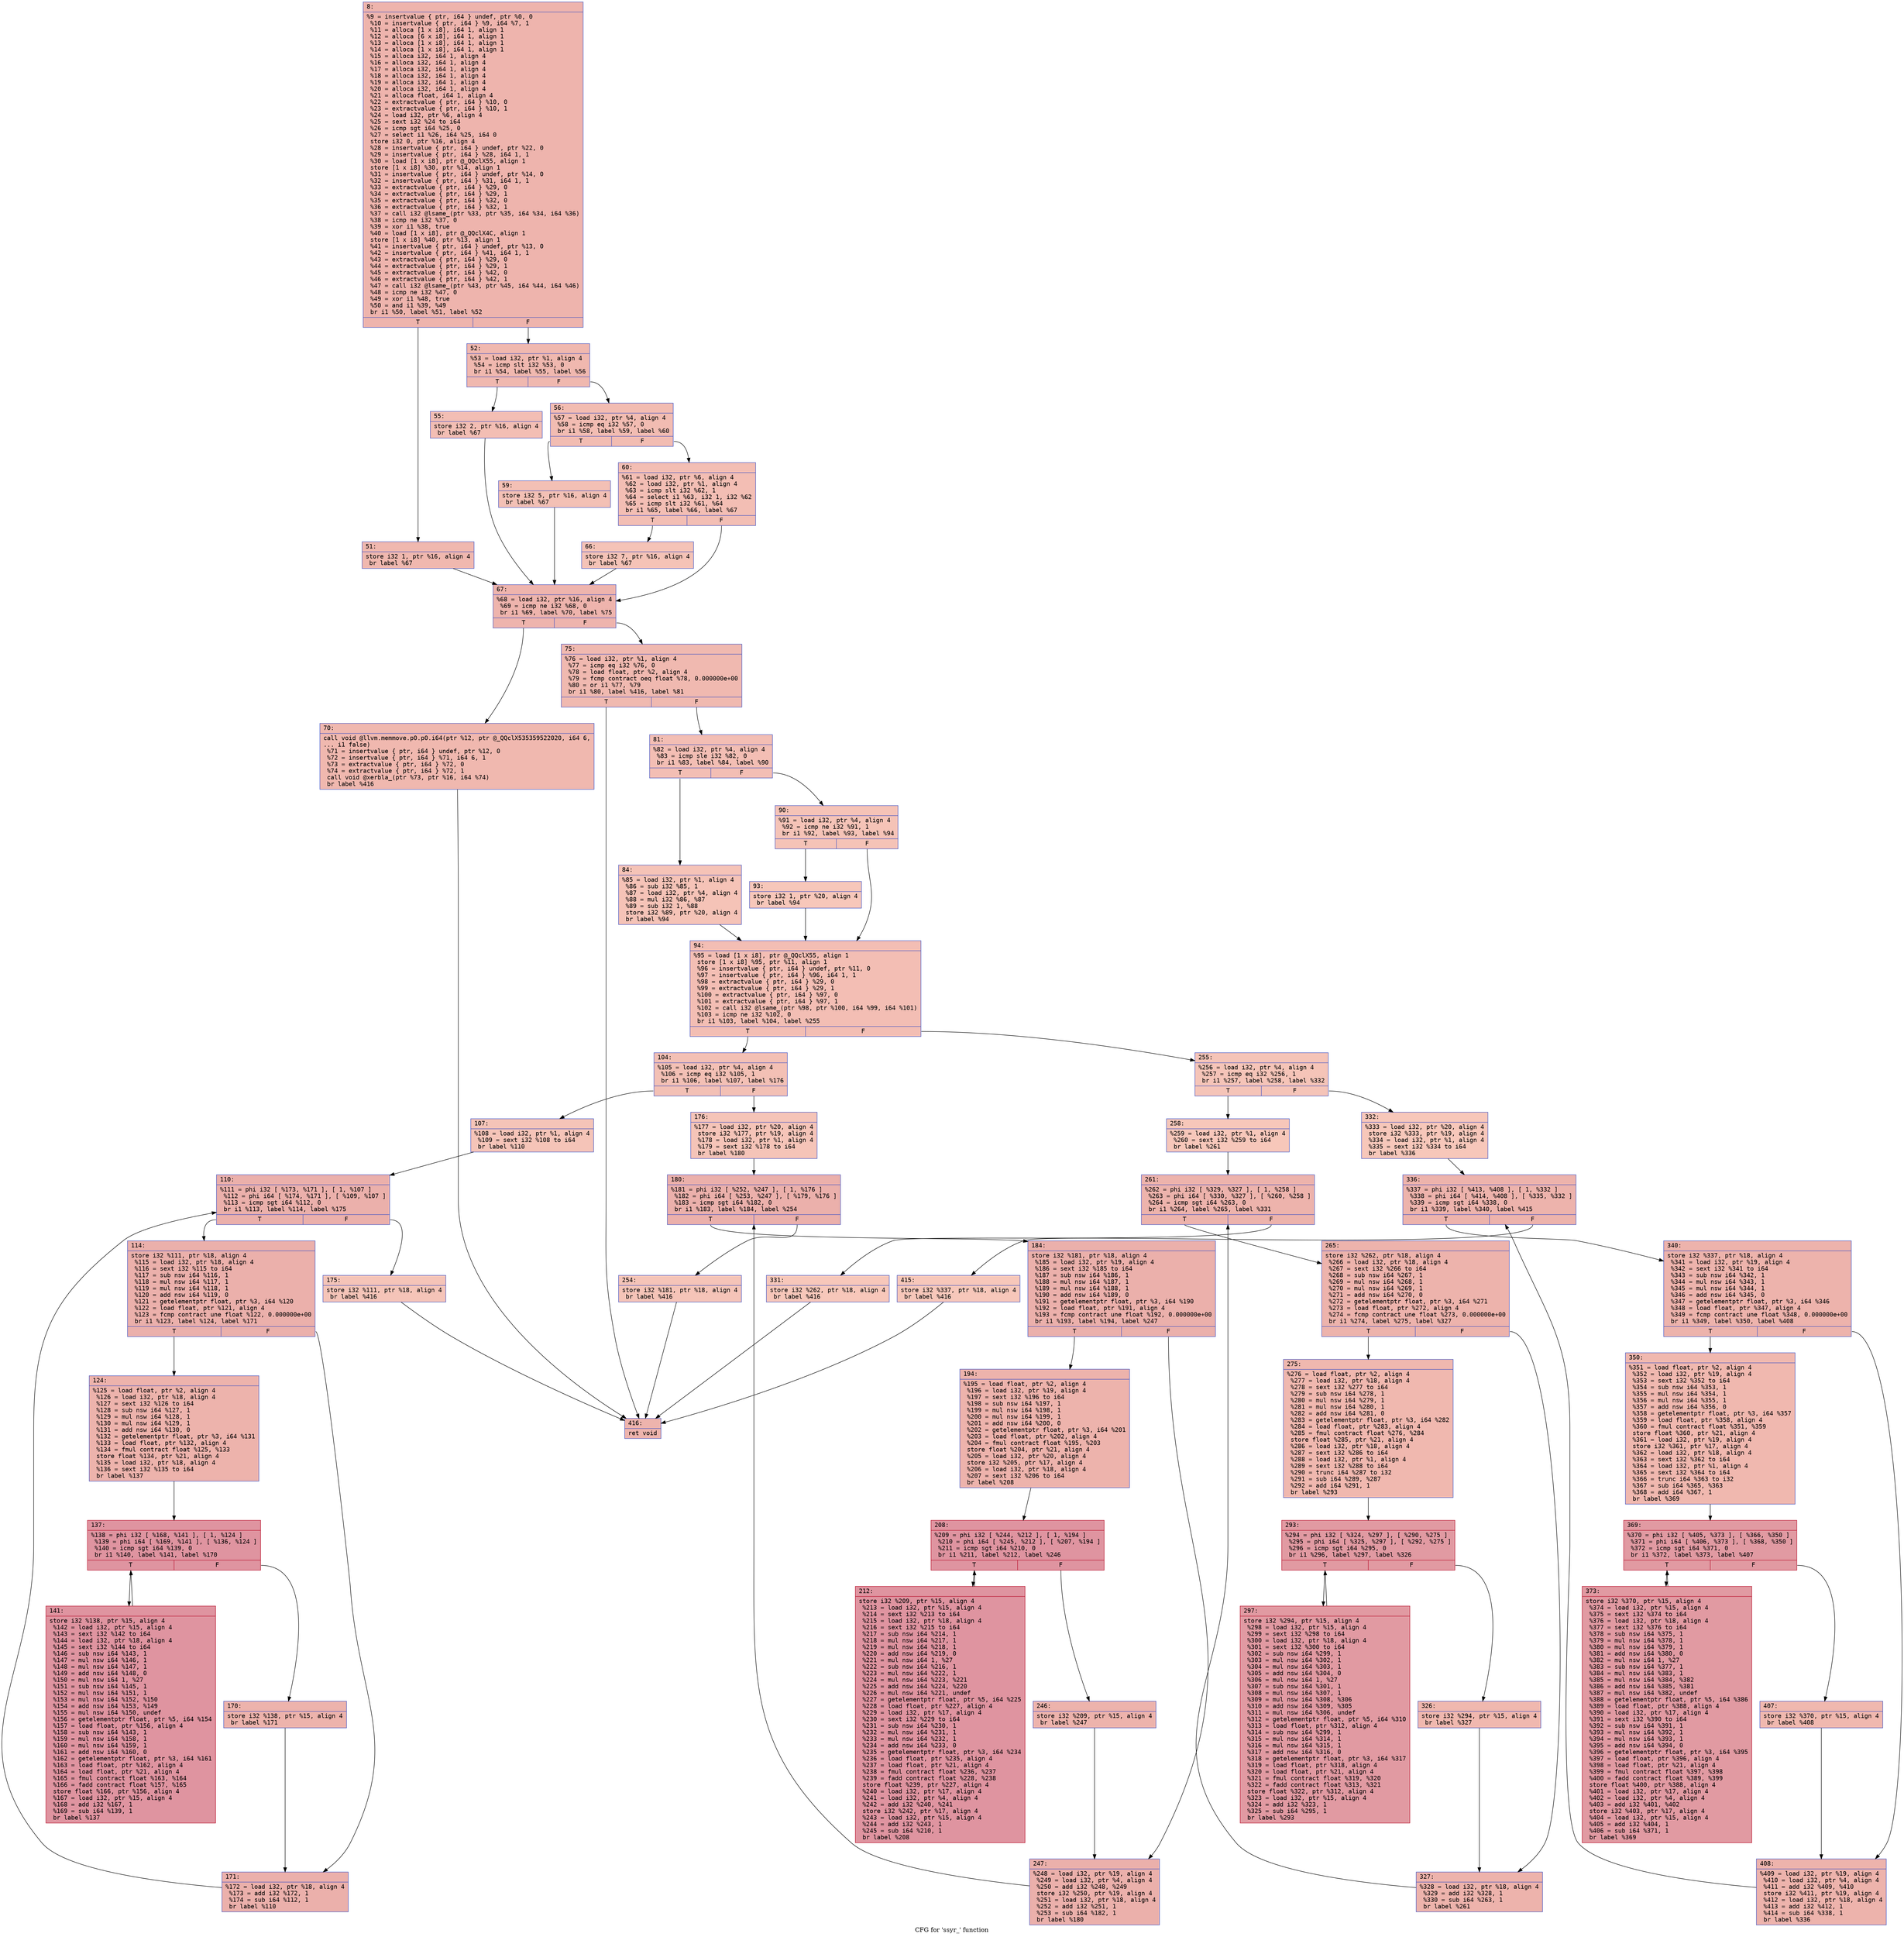 digraph "CFG for 'ssyr_' function" {
	label="CFG for 'ssyr_' function";

	Node0x55ee1057f390 [shape=record,color="#3d50c3ff", style=filled, fillcolor="#d8564670" fontname="Courier",label="{8:\l|  %9 = insertvalue \{ ptr, i64 \} undef, ptr %0, 0\l  %10 = insertvalue \{ ptr, i64 \} %9, i64 %7, 1\l  %11 = alloca [1 x i8], i64 1, align 1\l  %12 = alloca [6 x i8], i64 1, align 1\l  %13 = alloca [1 x i8], i64 1, align 1\l  %14 = alloca [1 x i8], i64 1, align 1\l  %15 = alloca i32, i64 1, align 4\l  %16 = alloca i32, i64 1, align 4\l  %17 = alloca i32, i64 1, align 4\l  %18 = alloca i32, i64 1, align 4\l  %19 = alloca i32, i64 1, align 4\l  %20 = alloca i32, i64 1, align 4\l  %21 = alloca float, i64 1, align 4\l  %22 = extractvalue \{ ptr, i64 \} %10, 0\l  %23 = extractvalue \{ ptr, i64 \} %10, 1\l  %24 = load i32, ptr %6, align 4\l  %25 = sext i32 %24 to i64\l  %26 = icmp sgt i64 %25, 0\l  %27 = select i1 %26, i64 %25, i64 0\l  store i32 0, ptr %16, align 4\l  %28 = insertvalue \{ ptr, i64 \} undef, ptr %22, 0\l  %29 = insertvalue \{ ptr, i64 \} %28, i64 1, 1\l  %30 = load [1 x i8], ptr @_QQclX55, align 1\l  store [1 x i8] %30, ptr %14, align 1\l  %31 = insertvalue \{ ptr, i64 \} undef, ptr %14, 0\l  %32 = insertvalue \{ ptr, i64 \} %31, i64 1, 1\l  %33 = extractvalue \{ ptr, i64 \} %29, 0\l  %34 = extractvalue \{ ptr, i64 \} %29, 1\l  %35 = extractvalue \{ ptr, i64 \} %32, 0\l  %36 = extractvalue \{ ptr, i64 \} %32, 1\l  %37 = call i32 @lsame_(ptr %33, ptr %35, i64 %34, i64 %36)\l  %38 = icmp ne i32 %37, 0\l  %39 = xor i1 %38, true\l  %40 = load [1 x i8], ptr @_QQclX4C, align 1\l  store [1 x i8] %40, ptr %13, align 1\l  %41 = insertvalue \{ ptr, i64 \} undef, ptr %13, 0\l  %42 = insertvalue \{ ptr, i64 \} %41, i64 1, 1\l  %43 = extractvalue \{ ptr, i64 \} %29, 0\l  %44 = extractvalue \{ ptr, i64 \} %29, 1\l  %45 = extractvalue \{ ptr, i64 \} %42, 0\l  %46 = extractvalue \{ ptr, i64 \} %42, 1\l  %47 = call i32 @lsame_(ptr %43, ptr %45, i64 %44, i64 %46)\l  %48 = icmp ne i32 %47, 0\l  %49 = xor i1 %48, true\l  %50 = and i1 %39, %49\l  br i1 %50, label %51, label %52\l|{<s0>T|<s1>F}}"];
	Node0x55ee1057f390:s0 -> Node0x55ee105818d0[tooltip="8 -> 51\nProbability 50.00%" ];
	Node0x55ee1057f390:s1 -> Node0x55ee10581920[tooltip="8 -> 52\nProbability 50.00%" ];
	Node0x55ee105818d0 [shape=record,color="#3d50c3ff", style=filled, fillcolor="#dc5d4a70" fontname="Courier",label="{51:\l|  store i32 1, ptr %16, align 4\l  br label %67\l}"];
	Node0x55ee105818d0 -> Node0x55ee10581ac0[tooltip="51 -> 67\nProbability 100.00%" ];
	Node0x55ee10581920 [shape=record,color="#3d50c3ff", style=filled, fillcolor="#dc5d4a70" fontname="Courier",label="{52:\l|  %53 = load i32, ptr %1, align 4\l  %54 = icmp slt i32 %53, 0\l  br i1 %54, label %55, label %56\l|{<s0>T|<s1>F}}"];
	Node0x55ee10581920:s0 -> Node0x55ee10581c90[tooltip="52 -> 55\nProbability 37.50%" ];
	Node0x55ee10581920:s1 -> Node0x55ee10581ce0[tooltip="52 -> 56\nProbability 62.50%" ];
	Node0x55ee10581c90 [shape=record,color="#3d50c3ff", style=filled, fillcolor="#e36c5570" fontname="Courier",label="{55:\l|  store i32 2, ptr %16, align 4\l  br label %67\l}"];
	Node0x55ee10581c90 -> Node0x55ee10581ac0[tooltip="55 -> 67\nProbability 100.00%" ];
	Node0x55ee10581ce0 [shape=record,color="#3d50c3ff", style=filled, fillcolor="#e1675170" fontname="Courier",label="{56:\l|  %57 = load i32, ptr %4, align 4\l  %58 = icmp eq i32 %57, 0\l  br i1 %58, label %59, label %60\l|{<s0>T|<s1>F}}"];
	Node0x55ee10581ce0:s0 -> Node0x55ee10582000[tooltip="56 -> 59\nProbability 37.50%" ];
	Node0x55ee10581ce0:s1 -> Node0x55ee10582050[tooltip="56 -> 60\nProbability 62.50%" ];
	Node0x55ee10582000 [shape=record,color="#3d50c3ff", style=filled, fillcolor="#e5705870" fontname="Courier",label="{59:\l|  store i32 5, ptr %16, align 4\l  br label %67\l}"];
	Node0x55ee10582000 -> Node0x55ee10581ac0[tooltip="59 -> 67\nProbability 100.00%" ];
	Node0x55ee10582050 [shape=record,color="#3d50c3ff", style=filled, fillcolor="#e36c5570" fontname="Courier",label="{60:\l|  %61 = load i32, ptr %6, align 4\l  %62 = load i32, ptr %1, align 4\l  %63 = icmp slt i32 %62, 1\l  %64 = select i1 %63, i32 1, i32 %62\l  %65 = icmp slt i32 %61, %64\l  br i1 %65, label %66, label %67\l|{<s0>T|<s1>F}}"];
	Node0x55ee10582050:s0 -> Node0x55ee10582530[tooltip="60 -> 66\nProbability 50.00%" ];
	Node0x55ee10582050:s1 -> Node0x55ee10581ac0[tooltip="60 -> 67\nProbability 50.00%" ];
	Node0x55ee10582530 [shape=record,color="#3d50c3ff", style=filled, fillcolor="#e8765c70" fontname="Courier",label="{66:\l|  store i32 7, ptr %16, align 4\l  br label %67\l}"];
	Node0x55ee10582530 -> Node0x55ee10581ac0[tooltip="66 -> 67\nProbability 100.00%" ];
	Node0x55ee10581ac0 [shape=record,color="#3d50c3ff", style=filled, fillcolor="#d8564670" fontname="Courier",label="{67:\l|  %68 = load i32, ptr %16, align 4\l  %69 = icmp ne i32 %68, 0\l  br i1 %69, label %70, label %75\l|{<s0>T|<s1>F}}"];
	Node0x55ee10581ac0:s0 -> Node0x55ee10582850[tooltip="67 -> 70\nProbability 62.50%" ];
	Node0x55ee10581ac0:s1 -> Node0x55ee105828a0[tooltip="67 -> 75\nProbability 37.50%" ];
	Node0x55ee10582850 [shape=record,color="#3d50c3ff", style=filled, fillcolor="#dc5d4a70" fontname="Courier",label="{70:\l|  call void @llvm.memmove.p0.p0.i64(ptr %12, ptr @_QQclX535359522020, i64 6,\l... i1 false)\l  %71 = insertvalue \{ ptr, i64 \} undef, ptr %12, 0\l  %72 = insertvalue \{ ptr, i64 \} %71, i64 6, 1\l  %73 = extractvalue \{ ptr, i64 \} %72, 0\l  %74 = extractvalue \{ ptr, i64 \} %72, 1\l  call void @xerbla_(ptr %73, ptr %16, i64 %74)\l  br label %416\l}"];
	Node0x55ee10582850 -> Node0x55ee10582ea0[tooltip="70 -> 416\nProbability 100.00%" ];
	Node0x55ee105828a0 [shape=record,color="#3d50c3ff", style=filled, fillcolor="#de614d70" fontname="Courier",label="{75:\l|  %76 = load i32, ptr %1, align 4\l  %77 = icmp eq i32 %76, 0\l  %78 = load float, ptr %2, align 4\l  %79 = fcmp contract oeq float %78, 0.000000e+00\l  %80 = or i1 %77, %79\l  br i1 %80, label %416, label %81\l|{<s0>T|<s1>F}}"];
	Node0x55ee105828a0:s0 -> Node0x55ee10582ea0[tooltip="75 -> 416\nProbability 50.00%" ];
	Node0x55ee105828a0:s1 -> Node0x55ee10583210[tooltip="75 -> 81\nProbability 50.00%" ];
	Node0x55ee10583210 [shape=record,color="#3d50c3ff", style=filled, fillcolor="#e36c5570" fontname="Courier",label="{81:\l|  %82 = load i32, ptr %4, align 4\l  %83 = icmp sle i32 %82, 0\l  br i1 %83, label %84, label %90\l|{<s0>T|<s1>F}}"];
	Node0x55ee10583210:s0 -> Node0x55ee10583420[tooltip="81 -> 84\nProbability 50.00%" ];
	Node0x55ee10583210:s1 -> Node0x55ee10583470[tooltip="81 -> 90\nProbability 50.00%" ];
	Node0x55ee10583420 [shape=record,color="#3d50c3ff", style=filled, fillcolor="#e8765c70" fontname="Courier",label="{84:\l|  %85 = load i32, ptr %1, align 4\l  %86 = sub i32 %85, 1\l  %87 = load i32, ptr %4, align 4\l  %88 = mul i32 %86, %87\l  %89 = sub i32 1, %88\l  store i32 %89, ptr %20, align 4\l  br label %94\l}"];
	Node0x55ee10583420 -> Node0x55ee105838c0[tooltip="84 -> 94\nProbability 100.00%" ];
	Node0x55ee10583470 [shape=record,color="#3d50c3ff", style=filled, fillcolor="#e8765c70" fontname="Courier",label="{90:\l|  %91 = load i32, ptr %4, align 4\l  %92 = icmp ne i32 %91, 1\l  br i1 %92, label %93, label %94\l|{<s0>T|<s1>F}}"];
	Node0x55ee10583470:s0 -> Node0x55ee10583a90[tooltip="90 -> 93\nProbability 50.00%" ];
	Node0x55ee10583470:s1 -> Node0x55ee105838c0[tooltip="90 -> 94\nProbability 50.00%" ];
	Node0x55ee10583a90 [shape=record,color="#3d50c3ff", style=filled, fillcolor="#ec7f6370" fontname="Courier",label="{93:\l|  store i32 1, ptr %20, align 4\l  br label %94\l}"];
	Node0x55ee10583a90 -> Node0x55ee105838c0[tooltip="93 -> 94\nProbability 100.00%" ];
	Node0x55ee105838c0 [shape=record,color="#3d50c3ff", style=filled, fillcolor="#e36c5570" fontname="Courier",label="{94:\l|  %95 = load [1 x i8], ptr @_QQclX55, align 1\l  store [1 x i8] %95, ptr %11, align 1\l  %96 = insertvalue \{ ptr, i64 \} undef, ptr %11, 0\l  %97 = insertvalue \{ ptr, i64 \} %96, i64 1, 1\l  %98 = extractvalue \{ ptr, i64 \} %29, 0\l  %99 = extractvalue \{ ptr, i64 \} %29, 1\l  %100 = extractvalue \{ ptr, i64 \} %97, 0\l  %101 = extractvalue \{ ptr, i64 \} %97, 1\l  %102 = call i32 @lsame_(ptr %98, ptr %100, i64 %99, i64 %101)\l  %103 = icmp ne i32 %102, 0\l  br i1 %103, label %104, label %255\l|{<s0>T|<s1>F}}"];
	Node0x55ee105838c0:s0 -> Node0x55ee10581530[tooltip="94 -> 104\nProbability 62.50%" ];
	Node0x55ee105838c0:s1 -> Node0x55ee10581580[tooltip="94 -> 255\nProbability 37.50%" ];
	Node0x55ee10581530 [shape=record,color="#3d50c3ff", style=filled, fillcolor="#e5705870" fontname="Courier",label="{104:\l|  %105 = load i32, ptr %4, align 4\l  %106 = icmp eq i32 %105, 1\l  br i1 %106, label %107, label %176\l|{<s0>T|<s1>F}}"];
	Node0x55ee10581530:s0 -> Node0x55ee10584dc0[tooltip="104 -> 107\nProbability 50.00%" ];
	Node0x55ee10581530:s1 -> Node0x55ee10584e10[tooltip="104 -> 176\nProbability 50.00%" ];
	Node0x55ee10584dc0 [shape=record,color="#3d50c3ff", style=filled, fillcolor="#e97a5f70" fontname="Courier",label="{107:\l|  %108 = load i32, ptr %1, align 4\l  %109 = sext i32 %108 to i64\l  br label %110\l}"];
	Node0x55ee10584dc0 -> Node0x55ee10585000[tooltip="107 -> 110\nProbability 100.00%" ];
	Node0x55ee10585000 [shape=record,color="#3d50c3ff", style=filled, fillcolor="#d24b4070" fontname="Courier",label="{110:\l|  %111 = phi i32 [ %173, %171 ], [ 1, %107 ]\l  %112 = phi i64 [ %174, %171 ], [ %109, %107 ]\l  %113 = icmp sgt i64 %112, 0\l  br i1 %113, label %114, label %175\l|{<s0>T|<s1>F}}"];
	Node0x55ee10585000:s0 -> Node0x55ee10585320[tooltip="110 -> 114\nProbability 96.88%" ];
	Node0x55ee10585000:s1 -> Node0x55ee10585370[tooltip="110 -> 175\nProbability 3.12%" ];
	Node0x55ee10585320 [shape=record,color="#3d50c3ff", style=filled, fillcolor="#d24b4070" fontname="Courier",label="{114:\l|  store i32 %111, ptr %18, align 4\l  %115 = load i32, ptr %18, align 4\l  %116 = sext i32 %115 to i64\l  %117 = sub nsw i64 %116, 1\l  %118 = mul nsw i64 %117, 1\l  %119 = mul nsw i64 %118, 1\l  %120 = add nsw i64 %119, 0\l  %121 = getelementptr float, ptr %3, i64 %120\l  %122 = load float, ptr %121, align 4\l  %123 = fcmp contract une float %122, 0.000000e+00\l  br i1 %123, label %124, label %171\l|{<s0>T|<s1>F}}"];
	Node0x55ee10585320:s0 -> Node0x55ee105859f0[tooltip="114 -> 124\nProbability 62.50%" ];
	Node0x55ee10585320:s1 -> Node0x55ee105850c0[tooltip="114 -> 171\nProbability 37.50%" ];
	Node0x55ee105859f0 [shape=record,color="#3d50c3ff", style=filled, fillcolor="#d6524470" fontname="Courier",label="{124:\l|  %125 = load float, ptr %2, align 4\l  %126 = load i32, ptr %18, align 4\l  %127 = sext i32 %126 to i64\l  %128 = sub nsw i64 %127, 1\l  %129 = mul nsw i64 %128, 1\l  %130 = mul nsw i64 %129, 1\l  %131 = add nsw i64 %130, 0\l  %132 = getelementptr float, ptr %3, i64 %131\l  %133 = load float, ptr %132, align 4\l  %134 = fmul contract float %125, %133\l  store float %134, ptr %21, align 4\l  %135 = load i32, ptr %18, align 4\l  %136 = sext i32 %135 to i64\l  br label %137\l}"];
	Node0x55ee105859f0 -> Node0x55ee105861e0[tooltip="124 -> 137\nProbability 100.00%" ];
	Node0x55ee105861e0 [shape=record,color="#b70d28ff", style=filled, fillcolor="#b70d2870" fontname="Courier",label="{137:\l|  %138 = phi i32 [ %168, %141 ], [ 1, %124 ]\l  %139 = phi i64 [ %169, %141 ], [ %136, %124 ]\l  %140 = icmp sgt i64 %139, 0\l  br i1 %140, label %141, label %170\l|{<s0>T|<s1>F}}"];
	Node0x55ee105861e0:s0 -> Node0x55ee105862a0[tooltip="137 -> 141\nProbability 96.88%" ];
	Node0x55ee105861e0:s1 -> Node0x55ee10586500[tooltip="137 -> 170\nProbability 3.12%" ];
	Node0x55ee105862a0 [shape=record,color="#b70d28ff", style=filled, fillcolor="#b70d2870" fontname="Courier",label="{141:\l|  store i32 %138, ptr %15, align 4\l  %142 = load i32, ptr %15, align 4\l  %143 = sext i32 %142 to i64\l  %144 = load i32, ptr %18, align 4\l  %145 = sext i32 %144 to i64\l  %146 = sub nsw i64 %143, 1\l  %147 = mul nsw i64 %146, 1\l  %148 = mul nsw i64 %147, 1\l  %149 = add nsw i64 %148, 0\l  %150 = mul nsw i64 1, %27\l  %151 = sub nsw i64 %145, 1\l  %152 = mul nsw i64 %151, 1\l  %153 = mul nsw i64 %152, %150\l  %154 = add nsw i64 %153, %149\l  %155 = mul nsw i64 %150, undef\l  %156 = getelementptr float, ptr %5, i64 %154\l  %157 = load float, ptr %156, align 4\l  %158 = sub nsw i64 %143, 1\l  %159 = mul nsw i64 %158, 1\l  %160 = mul nsw i64 %159, 1\l  %161 = add nsw i64 %160, 0\l  %162 = getelementptr float, ptr %3, i64 %161\l  %163 = load float, ptr %162, align 4\l  %164 = load float, ptr %21, align 4\l  %165 = fmul contract float %163, %164\l  %166 = fadd contract float %157, %165\l  store float %166, ptr %156, align 4\l  %167 = load i32, ptr %15, align 4\l  %168 = add i32 %167, 1\l  %169 = sub i64 %139, 1\l  br label %137\l}"];
	Node0x55ee105862a0 -> Node0x55ee105861e0[tooltip="141 -> 137\nProbability 100.00%" ];
	Node0x55ee10586500 [shape=record,color="#3d50c3ff", style=filled, fillcolor="#d6524470" fontname="Courier",label="{170:\l|  store i32 %138, ptr %15, align 4\l  br label %171\l}"];
	Node0x55ee10586500 -> Node0x55ee105850c0[tooltip="170 -> 171\nProbability 100.00%" ];
	Node0x55ee105850c0 [shape=record,color="#3d50c3ff", style=filled, fillcolor="#d24b4070" fontname="Courier",label="{171:\l|  %172 = load i32, ptr %18, align 4\l  %173 = add i32 %172, 1\l  %174 = sub i64 %112, 1\l  br label %110\l}"];
	Node0x55ee105850c0 -> Node0x55ee10585000[tooltip="171 -> 110\nProbability 100.00%" ];
	Node0x55ee10585370 [shape=record,color="#3d50c3ff", style=filled, fillcolor="#e97a5f70" fontname="Courier",label="{175:\l|  store i32 %111, ptr %18, align 4\l  br label %416\l}"];
	Node0x55ee10585370 -> Node0x55ee10582ea0[tooltip="175 -> 416\nProbability 100.00%" ];
	Node0x55ee10584e10 [shape=record,color="#3d50c3ff", style=filled, fillcolor="#e97a5f70" fontname="Courier",label="{176:\l|  %177 = load i32, ptr %20, align 4\l  store i32 %177, ptr %19, align 4\l  %178 = load i32, ptr %1, align 4\l  %179 = sext i32 %178 to i64\l  br label %180\l}"];
	Node0x55ee10584e10 -> Node0x55ee10591810[tooltip="176 -> 180\nProbability 100.00%" ];
	Node0x55ee10591810 [shape=record,color="#3d50c3ff", style=filled, fillcolor="#d24b4070" fontname="Courier",label="{180:\l|  %181 = phi i32 [ %252, %247 ], [ 1, %176 ]\l  %182 = phi i64 [ %253, %247 ], [ %179, %176 ]\l  %183 = icmp sgt i64 %182, 0\l  br i1 %183, label %184, label %254\l|{<s0>T|<s1>F}}"];
	Node0x55ee10591810:s0 -> Node0x55ee10591b30[tooltip="180 -> 184\nProbability 96.88%" ];
	Node0x55ee10591810:s1 -> Node0x55ee10591b80[tooltip="180 -> 254\nProbability 3.12%" ];
	Node0x55ee10591b30 [shape=record,color="#3d50c3ff", style=filled, fillcolor="#d24b4070" fontname="Courier",label="{184:\l|  store i32 %181, ptr %18, align 4\l  %185 = load i32, ptr %19, align 4\l  %186 = sext i32 %185 to i64\l  %187 = sub nsw i64 %186, 1\l  %188 = mul nsw i64 %187, 1\l  %189 = mul nsw i64 %188, 1\l  %190 = add nsw i64 %189, 0\l  %191 = getelementptr float, ptr %3, i64 %190\l  %192 = load float, ptr %191, align 4\l  %193 = fcmp contract une float %192, 0.000000e+00\l  br i1 %193, label %194, label %247\l|{<s0>T|<s1>F}}"];
	Node0x55ee10591b30:s0 -> Node0x55ee10583e30[tooltip="184 -> 194\nProbability 62.50%" ];
	Node0x55ee10591b30:s1 -> Node0x55ee105918d0[tooltip="184 -> 247\nProbability 37.50%" ];
	Node0x55ee10583e30 [shape=record,color="#3d50c3ff", style=filled, fillcolor="#d6524470" fontname="Courier",label="{194:\l|  %195 = load float, ptr %2, align 4\l  %196 = load i32, ptr %19, align 4\l  %197 = sext i32 %196 to i64\l  %198 = sub nsw i64 %197, 1\l  %199 = mul nsw i64 %198, 1\l  %200 = mul nsw i64 %199, 1\l  %201 = add nsw i64 %200, 0\l  %202 = getelementptr float, ptr %3, i64 %201\l  %203 = load float, ptr %202, align 4\l  %204 = fmul contract float %195, %203\l  store float %204, ptr %21, align 4\l  %205 = load i32, ptr %20, align 4\l  store i32 %205, ptr %17, align 4\l  %206 = load i32, ptr %18, align 4\l  %207 = sext i32 %206 to i64\l  br label %208\l}"];
	Node0x55ee10583e30 -> Node0x55ee10584740[tooltip="194 -> 208\nProbability 100.00%" ];
	Node0x55ee10584740 [shape=record,color="#b70d28ff", style=filled, fillcolor="#b70d2870" fontname="Courier",label="{208:\l|  %209 = phi i32 [ %244, %212 ], [ 1, %194 ]\l  %210 = phi i64 [ %245, %212 ], [ %207, %194 ]\l  %211 = icmp sgt i64 %210, 0\l  br i1 %211, label %212, label %246\l|{<s0>T|<s1>F}}"];
	Node0x55ee10584740:s0 -> Node0x55ee10584800[tooltip="208 -> 212\nProbability 96.88%" ];
	Node0x55ee10584740:s1 -> Node0x55ee10584a60[tooltip="208 -> 246\nProbability 3.12%" ];
	Node0x55ee10584800 [shape=record,color="#b70d28ff", style=filled, fillcolor="#b70d2870" fontname="Courier",label="{212:\l|  store i32 %209, ptr %15, align 4\l  %213 = load i32, ptr %15, align 4\l  %214 = sext i32 %213 to i64\l  %215 = load i32, ptr %18, align 4\l  %216 = sext i32 %215 to i64\l  %217 = sub nsw i64 %214, 1\l  %218 = mul nsw i64 %217, 1\l  %219 = mul nsw i64 %218, 1\l  %220 = add nsw i64 %219, 0\l  %221 = mul nsw i64 1, %27\l  %222 = sub nsw i64 %216, 1\l  %223 = mul nsw i64 %222, 1\l  %224 = mul nsw i64 %223, %221\l  %225 = add nsw i64 %224, %220\l  %226 = mul nsw i64 %221, undef\l  %227 = getelementptr float, ptr %5, i64 %225\l  %228 = load float, ptr %227, align 4\l  %229 = load i32, ptr %17, align 4\l  %230 = sext i32 %229 to i64\l  %231 = sub nsw i64 %230, 1\l  %232 = mul nsw i64 %231, 1\l  %233 = mul nsw i64 %232, 1\l  %234 = add nsw i64 %233, 0\l  %235 = getelementptr float, ptr %3, i64 %234\l  %236 = load float, ptr %235, align 4\l  %237 = load float, ptr %21, align 4\l  %238 = fmul contract float %236, %237\l  %239 = fadd contract float %228, %238\l  store float %239, ptr %227, align 4\l  %240 = load i32, ptr %17, align 4\l  %241 = load i32, ptr %4, align 4\l  %242 = add i32 %240, %241\l  store i32 %242, ptr %17, align 4\l  %243 = load i32, ptr %15, align 4\l  %244 = add i32 %243, 1\l  %245 = sub i64 %210, 1\l  br label %208\l}"];
	Node0x55ee10584800 -> Node0x55ee10584740[tooltip="212 -> 208\nProbability 100.00%" ];
	Node0x55ee10584a60 [shape=record,color="#3d50c3ff", style=filled, fillcolor="#d6524470" fontname="Courier",label="{246:\l|  store i32 %209, ptr %15, align 4\l  br label %247\l}"];
	Node0x55ee10584a60 -> Node0x55ee105918d0[tooltip="246 -> 247\nProbability 100.00%" ];
	Node0x55ee105918d0 [shape=record,color="#3d50c3ff", style=filled, fillcolor="#d24b4070" fontname="Courier",label="{247:\l|  %248 = load i32, ptr %19, align 4\l  %249 = load i32, ptr %4, align 4\l  %250 = add i32 %248, %249\l  store i32 %250, ptr %19, align 4\l  %251 = load i32, ptr %18, align 4\l  %252 = add i32 %251, 1\l  %253 = sub i64 %182, 1\l  br label %180\l}"];
	Node0x55ee105918d0 -> Node0x55ee10591810[tooltip="247 -> 180\nProbability 100.00%" ];
	Node0x55ee10591b80 [shape=record,color="#3d50c3ff", style=filled, fillcolor="#e97a5f70" fontname="Courier",label="{254:\l|  store i32 %181, ptr %18, align 4\l  br label %416\l}"];
	Node0x55ee10591b80 -> Node0x55ee10582ea0[tooltip="254 -> 416\nProbability 100.00%" ];
	Node0x55ee10581580 [shape=record,color="#3d50c3ff", style=filled, fillcolor="#e97a5f70" fontname="Courier",label="{255:\l|  %256 = load i32, ptr %4, align 4\l  %257 = icmp eq i32 %256, 1\l  br i1 %257, label %258, label %332\l|{<s0>T|<s1>F}}"];
	Node0x55ee10581580:s0 -> Node0x55ee10595af0[tooltip="255 -> 258\nProbability 50.00%" ];
	Node0x55ee10581580:s1 -> Node0x55ee10595b40[tooltip="255 -> 332\nProbability 50.00%" ];
	Node0x55ee10595af0 [shape=record,color="#3d50c3ff", style=filled, fillcolor="#ec7f6370" fontname="Courier",label="{258:\l|  %259 = load i32, ptr %1, align 4\l  %260 = sext i32 %259 to i64\l  br label %261\l}"];
	Node0x55ee10595af0 -> Node0x55ee10595d30[tooltip="258 -> 261\nProbability 100.00%" ];
	Node0x55ee10595d30 [shape=record,color="#3d50c3ff", style=filled, fillcolor="#d6524470" fontname="Courier",label="{261:\l|  %262 = phi i32 [ %329, %327 ], [ 1, %258 ]\l  %263 = phi i64 [ %330, %327 ], [ %260, %258 ]\l  %264 = icmp sgt i64 %263, 0\l  br i1 %264, label %265, label %331\l|{<s0>T|<s1>F}}"];
	Node0x55ee10595d30:s0 -> Node0x55ee10596050[tooltip="261 -> 265\nProbability 96.88%" ];
	Node0x55ee10595d30:s1 -> Node0x55ee105960a0[tooltip="261 -> 331\nProbability 3.12%" ];
	Node0x55ee10596050 [shape=record,color="#3d50c3ff", style=filled, fillcolor="#d6524470" fontname="Courier",label="{265:\l|  store i32 %262, ptr %18, align 4\l  %266 = load i32, ptr %18, align 4\l  %267 = sext i32 %266 to i64\l  %268 = sub nsw i64 %267, 1\l  %269 = mul nsw i64 %268, 1\l  %270 = mul nsw i64 %269, 1\l  %271 = add nsw i64 %270, 0\l  %272 = getelementptr float, ptr %3, i64 %271\l  %273 = load float, ptr %272, align 4\l  %274 = fcmp contract une float %273, 0.000000e+00\l  br i1 %274, label %275, label %327\l|{<s0>T|<s1>F}}"];
	Node0x55ee10596050:s0 -> Node0x55ee10596720[tooltip="265 -> 275\nProbability 62.50%" ];
	Node0x55ee10596050:s1 -> Node0x55ee10595df0[tooltip="265 -> 327\nProbability 37.50%" ];
	Node0x55ee10596720 [shape=record,color="#3d50c3ff", style=filled, fillcolor="#dc5d4a70" fontname="Courier",label="{275:\l|  %276 = load float, ptr %2, align 4\l  %277 = load i32, ptr %18, align 4\l  %278 = sext i32 %277 to i64\l  %279 = sub nsw i64 %278, 1\l  %280 = mul nsw i64 %279, 1\l  %281 = mul nsw i64 %280, 1\l  %282 = add nsw i64 %281, 0\l  %283 = getelementptr float, ptr %3, i64 %282\l  %284 = load float, ptr %283, align 4\l  %285 = fmul contract float %276, %284\l  store float %285, ptr %21, align 4\l  %286 = load i32, ptr %18, align 4\l  %287 = sext i32 %286 to i64\l  %288 = load i32, ptr %1, align 4\l  %289 = sext i32 %288 to i64\l  %290 = trunc i64 %287 to i32\l  %291 = sub i64 %289, %287\l  %292 = add i64 %291, 1\l  br label %293\l}"];
	Node0x55ee10596720 -> Node0x55ee10597190[tooltip="275 -> 293\nProbability 100.00%" ];
	Node0x55ee10597190 [shape=record,color="#b70d28ff", style=filled, fillcolor="#bb1b2c70" fontname="Courier",label="{293:\l|  %294 = phi i32 [ %324, %297 ], [ %290, %275 ]\l  %295 = phi i64 [ %325, %297 ], [ %292, %275 ]\l  %296 = icmp sgt i64 %295, 0\l  br i1 %296, label %297, label %326\l|{<s0>T|<s1>F}}"];
	Node0x55ee10597190:s0 -> Node0x55ee10597250[tooltip="293 -> 297\nProbability 96.88%" ];
	Node0x55ee10597190:s1 -> Node0x55ee105974b0[tooltip="293 -> 326\nProbability 3.12%" ];
	Node0x55ee10597250 [shape=record,color="#b70d28ff", style=filled, fillcolor="#bb1b2c70" fontname="Courier",label="{297:\l|  store i32 %294, ptr %15, align 4\l  %298 = load i32, ptr %15, align 4\l  %299 = sext i32 %298 to i64\l  %300 = load i32, ptr %18, align 4\l  %301 = sext i32 %300 to i64\l  %302 = sub nsw i64 %299, 1\l  %303 = mul nsw i64 %302, 1\l  %304 = mul nsw i64 %303, 1\l  %305 = add nsw i64 %304, 0\l  %306 = mul nsw i64 1, %27\l  %307 = sub nsw i64 %301, 1\l  %308 = mul nsw i64 %307, 1\l  %309 = mul nsw i64 %308, %306\l  %310 = add nsw i64 %309, %305\l  %311 = mul nsw i64 %306, undef\l  %312 = getelementptr float, ptr %5, i64 %310\l  %313 = load float, ptr %312, align 4\l  %314 = sub nsw i64 %299, 1\l  %315 = mul nsw i64 %314, 1\l  %316 = mul nsw i64 %315, 1\l  %317 = add nsw i64 %316, 0\l  %318 = getelementptr float, ptr %3, i64 %317\l  %319 = load float, ptr %318, align 4\l  %320 = load float, ptr %21, align 4\l  %321 = fmul contract float %319, %320\l  %322 = fadd contract float %313, %321\l  store float %322, ptr %312, align 4\l  %323 = load i32, ptr %15, align 4\l  %324 = add i32 %323, 1\l  %325 = sub i64 %295, 1\l  br label %293\l}"];
	Node0x55ee10597250 -> Node0x55ee10597190[tooltip="297 -> 293\nProbability 100.00%" ];
	Node0x55ee105974b0 [shape=record,color="#3d50c3ff", style=filled, fillcolor="#dc5d4a70" fontname="Courier",label="{326:\l|  store i32 %294, ptr %15, align 4\l  br label %327\l}"];
	Node0x55ee105974b0 -> Node0x55ee10595df0[tooltip="326 -> 327\nProbability 100.00%" ];
	Node0x55ee10595df0 [shape=record,color="#3d50c3ff", style=filled, fillcolor="#d6524470" fontname="Courier",label="{327:\l|  %328 = load i32, ptr %18, align 4\l  %329 = add i32 %328, 1\l  %330 = sub i64 %263, 1\l  br label %261\l}"];
	Node0x55ee10595df0 -> Node0x55ee10595d30[tooltip="327 -> 261\nProbability 100.00%" ];
	Node0x55ee105960a0 [shape=record,color="#3d50c3ff", style=filled, fillcolor="#ec7f6370" fontname="Courier",label="{331:\l|  store i32 %262, ptr %18, align 4\l  br label %416\l}"];
	Node0x55ee105960a0 -> Node0x55ee10582ea0[tooltip="331 -> 416\nProbability 100.00%" ];
	Node0x55ee10595b40 [shape=record,color="#3d50c3ff", style=filled, fillcolor="#ec7f6370" fontname="Courier",label="{332:\l|  %333 = load i32, ptr %20, align 4\l  store i32 %333, ptr %19, align 4\l  %334 = load i32, ptr %1, align 4\l  %335 = sext i32 %334 to i64\l  br label %336\l}"];
	Node0x55ee10595b40 -> Node0x55ee10598ce0[tooltip="332 -> 336\nProbability 100.00%" ];
	Node0x55ee10598ce0 [shape=record,color="#3d50c3ff", style=filled, fillcolor="#d6524470" fontname="Courier",label="{336:\l|  %337 = phi i32 [ %413, %408 ], [ 1, %332 ]\l  %338 = phi i64 [ %414, %408 ], [ %335, %332 ]\l  %339 = icmp sgt i64 %338, 0\l  br i1 %339, label %340, label %415\l|{<s0>T|<s1>F}}"];
	Node0x55ee10598ce0:s0 -> Node0x55ee10599000[tooltip="336 -> 340\nProbability 96.88%" ];
	Node0x55ee10598ce0:s1 -> Node0x55ee10599050[tooltip="336 -> 415\nProbability 3.12%" ];
	Node0x55ee10599000 [shape=record,color="#3d50c3ff", style=filled, fillcolor="#d6524470" fontname="Courier",label="{340:\l|  store i32 %337, ptr %18, align 4\l  %341 = load i32, ptr %19, align 4\l  %342 = sext i32 %341 to i64\l  %343 = sub nsw i64 %342, 1\l  %344 = mul nsw i64 %343, 1\l  %345 = mul nsw i64 %344, 1\l  %346 = add nsw i64 %345, 0\l  %347 = getelementptr float, ptr %3, i64 %346\l  %348 = load float, ptr %347, align 4\l  %349 = fcmp contract une float %348, 0.000000e+00\l  br i1 %349, label %350, label %408\l|{<s0>T|<s1>F}}"];
	Node0x55ee10599000:s0 -> Node0x55ee105996d0[tooltip="340 -> 350\nProbability 62.50%" ];
	Node0x55ee10599000:s1 -> Node0x55ee10598da0[tooltip="340 -> 408\nProbability 37.50%" ];
	Node0x55ee105996d0 [shape=record,color="#3d50c3ff", style=filled, fillcolor="#dc5d4a70" fontname="Courier",label="{350:\l|  %351 = load float, ptr %2, align 4\l  %352 = load i32, ptr %19, align 4\l  %353 = sext i32 %352 to i64\l  %354 = sub nsw i64 %353, 1\l  %355 = mul nsw i64 %354, 1\l  %356 = mul nsw i64 %355, 1\l  %357 = add nsw i64 %356, 0\l  %358 = getelementptr float, ptr %3, i64 %357\l  %359 = load float, ptr %358, align 4\l  %360 = fmul contract float %351, %359\l  store float %360, ptr %21, align 4\l  %361 = load i32, ptr %19, align 4\l  store i32 %361, ptr %17, align 4\l  %362 = load i32, ptr %18, align 4\l  %363 = sext i32 %362 to i64\l  %364 = load i32, ptr %1, align 4\l  %365 = sext i32 %364 to i64\l  %366 = trunc i64 %363 to i32\l  %367 = sub i64 %365, %363\l  %368 = add i64 %367, 1\l  br label %369\l}"];
	Node0x55ee105996d0 -> Node0x55ee1059a260[tooltip="350 -> 369\nProbability 100.00%" ];
	Node0x55ee1059a260 [shape=record,color="#b70d28ff", style=filled, fillcolor="#bb1b2c70" fontname="Courier",label="{369:\l|  %370 = phi i32 [ %405, %373 ], [ %366, %350 ]\l  %371 = phi i64 [ %406, %373 ], [ %368, %350 ]\l  %372 = icmp sgt i64 %371, 0\l  br i1 %372, label %373, label %407\l|{<s0>T|<s1>F}}"];
	Node0x55ee1059a260:s0 -> Node0x55ee1059a320[tooltip="369 -> 373\nProbability 96.88%" ];
	Node0x55ee1059a260:s1 -> Node0x55ee1059a580[tooltip="369 -> 407\nProbability 3.12%" ];
	Node0x55ee1059a320 [shape=record,color="#b70d28ff", style=filled, fillcolor="#bb1b2c70" fontname="Courier",label="{373:\l|  store i32 %370, ptr %15, align 4\l  %374 = load i32, ptr %15, align 4\l  %375 = sext i32 %374 to i64\l  %376 = load i32, ptr %18, align 4\l  %377 = sext i32 %376 to i64\l  %378 = sub nsw i64 %375, 1\l  %379 = mul nsw i64 %378, 1\l  %380 = mul nsw i64 %379, 1\l  %381 = add nsw i64 %380, 0\l  %382 = mul nsw i64 1, %27\l  %383 = sub nsw i64 %377, 1\l  %384 = mul nsw i64 %383, 1\l  %385 = mul nsw i64 %384, %382\l  %386 = add nsw i64 %385, %381\l  %387 = mul nsw i64 %382, undef\l  %388 = getelementptr float, ptr %5, i64 %386\l  %389 = load float, ptr %388, align 4\l  %390 = load i32, ptr %17, align 4\l  %391 = sext i32 %390 to i64\l  %392 = sub nsw i64 %391, 1\l  %393 = mul nsw i64 %392, 1\l  %394 = mul nsw i64 %393, 1\l  %395 = add nsw i64 %394, 0\l  %396 = getelementptr float, ptr %3, i64 %395\l  %397 = load float, ptr %396, align 4\l  %398 = load float, ptr %21, align 4\l  %399 = fmul contract float %397, %398\l  %400 = fadd contract float %389, %399\l  store float %400, ptr %388, align 4\l  %401 = load i32, ptr %17, align 4\l  %402 = load i32, ptr %4, align 4\l  %403 = add i32 %401, %402\l  store i32 %403, ptr %17, align 4\l  %404 = load i32, ptr %15, align 4\l  %405 = add i32 %404, 1\l  %406 = sub i64 %371, 1\l  br label %369\l}"];
	Node0x55ee1059a320 -> Node0x55ee1059a260[tooltip="373 -> 369\nProbability 100.00%" ];
	Node0x55ee1059a580 [shape=record,color="#3d50c3ff", style=filled, fillcolor="#dc5d4a70" fontname="Courier",label="{407:\l|  store i32 %370, ptr %15, align 4\l  br label %408\l}"];
	Node0x55ee1059a580 -> Node0x55ee10598da0[tooltip="407 -> 408\nProbability 100.00%" ];
	Node0x55ee10598da0 [shape=record,color="#3d50c3ff", style=filled, fillcolor="#d6524470" fontname="Courier",label="{408:\l|  %409 = load i32, ptr %19, align 4\l  %410 = load i32, ptr %4, align 4\l  %411 = add i32 %409, %410\l  store i32 %411, ptr %19, align 4\l  %412 = load i32, ptr %18, align 4\l  %413 = add i32 %412, 1\l  %414 = sub i64 %338, 1\l  br label %336\l}"];
	Node0x55ee10598da0 -> Node0x55ee10598ce0[tooltip="408 -> 336\nProbability 100.00%" ];
	Node0x55ee10599050 [shape=record,color="#3d50c3ff", style=filled, fillcolor="#ec7f6370" fontname="Courier",label="{415:\l|  store i32 %337, ptr %18, align 4\l  br label %416\l}"];
	Node0x55ee10599050 -> Node0x55ee10582ea0[tooltip="415 -> 416\nProbability 100.00%" ];
	Node0x55ee10582ea0 [shape=record,color="#3d50c3ff", style=filled, fillcolor="#d8564670" fontname="Courier",label="{416:\l|  ret void\l}"];
}
